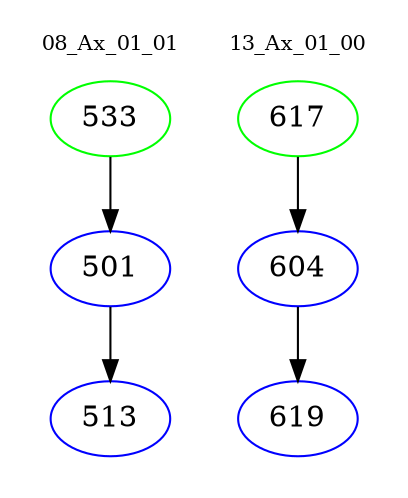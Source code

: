digraph{
subgraph cluster_0 {
color = white
label = "08_Ax_01_01";
fontsize=10;
T0_533 [label="533", color="green"]
T0_533 -> T0_501 [color="black"]
T0_501 [label="501", color="blue"]
T0_501 -> T0_513 [color="black"]
T0_513 [label="513", color="blue"]
}
subgraph cluster_1 {
color = white
label = "13_Ax_01_00";
fontsize=10;
T1_617 [label="617", color="green"]
T1_617 -> T1_604 [color="black"]
T1_604 [label="604", color="blue"]
T1_604 -> T1_619 [color="black"]
T1_619 [label="619", color="blue"]
}
}
